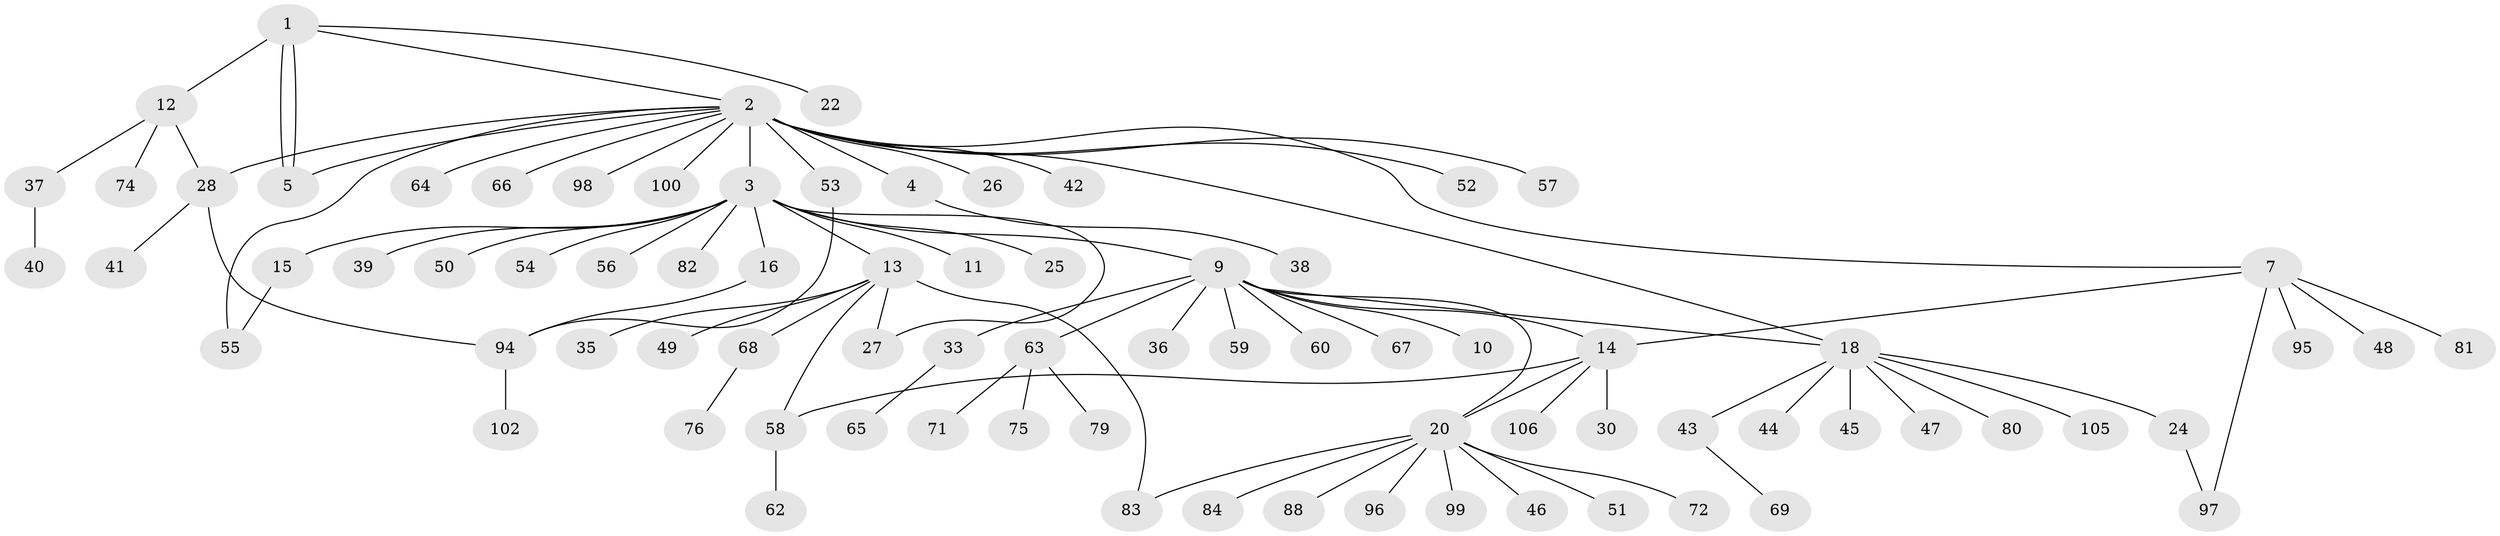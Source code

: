 // original degree distribution, {6: 0.009433962264150943, 17: 0.009433962264150943, 13: 0.009433962264150943, 3: 0.14150943396226415, 1: 0.6132075471698113, 7: 0.018867924528301886, 12: 0.009433962264150943, 5: 0.018867924528301886, 4: 0.03773584905660377, 2: 0.11320754716981132, 10: 0.009433962264150943, 8: 0.009433962264150943}
// Generated by graph-tools (version 1.1) at 2025/41/03/06/25 10:41:49]
// undirected, 80 vertices, 92 edges
graph export_dot {
graph [start="1"]
  node [color=gray90,style=filled];
  1 [super="+6"];
  2 [super="+21"];
  3 [super="+8"];
  4 [super="+87"];
  5 [super="+19"];
  7 [super="+34"];
  9 [super="+77"];
  10;
  11;
  12 [super="+17"];
  13 [super="+23"];
  14 [super="+78"];
  15 [super="+104"];
  16 [super="+31"];
  18 [super="+85"];
  20 [super="+32"];
  22;
  24 [super="+92"];
  25;
  26;
  27 [super="+29"];
  28 [super="+86"];
  30;
  33;
  35;
  36;
  37;
  38;
  39;
  40 [super="+91"];
  41;
  42;
  43 [super="+93"];
  44;
  45;
  46;
  47;
  48;
  49 [super="+61"];
  50;
  51 [super="+89"];
  52;
  53 [super="+73"];
  54;
  55;
  56;
  57;
  58 [super="+101"];
  59;
  60;
  62;
  63 [super="+70"];
  64;
  65;
  66;
  67;
  68;
  69;
  71;
  72;
  74;
  75;
  76;
  79;
  80;
  81;
  82;
  83 [super="+90"];
  84;
  88;
  94 [super="+103"];
  95;
  96;
  97;
  98;
  99;
  100;
  102;
  105;
  106;
  1 -- 2;
  1 -- 5;
  1 -- 5;
  1 -- 12;
  1 -- 22;
  2 -- 3 [weight=2];
  2 -- 4;
  2 -- 7;
  2 -- 18;
  2 -- 26;
  2 -- 28;
  2 -- 42;
  2 -- 52;
  2 -- 53;
  2 -- 55;
  2 -- 57;
  2 -- 64;
  2 -- 66;
  2 -- 98;
  2 -- 100;
  2 -- 5;
  3 -- 9;
  3 -- 11;
  3 -- 15;
  3 -- 16;
  3 -- 25;
  3 -- 27;
  3 -- 39;
  3 -- 50;
  3 -- 54;
  3 -- 56;
  3 -- 82;
  3 -- 13;
  4 -- 38;
  7 -- 14;
  7 -- 48;
  7 -- 81;
  7 -- 95;
  7 -- 97;
  9 -- 10;
  9 -- 14;
  9 -- 18;
  9 -- 20;
  9 -- 33;
  9 -- 36;
  9 -- 59;
  9 -- 60;
  9 -- 63;
  9 -- 67;
  12 -- 37;
  12 -- 74;
  12 -- 28;
  13 -- 49;
  13 -- 83;
  13 -- 35;
  13 -- 68;
  13 -- 58;
  13 -- 27;
  14 -- 30;
  14 -- 58;
  14 -- 106;
  14 -- 20;
  15 -- 55;
  16 -- 94;
  18 -- 24;
  18 -- 43;
  18 -- 44;
  18 -- 45;
  18 -- 47;
  18 -- 80;
  18 -- 105;
  20 -- 46;
  20 -- 51;
  20 -- 96;
  20 -- 99;
  20 -- 72;
  20 -- 83;
  20 -- 84;
  20 -- 88;
  24 -- 97;
  28 -- 41;
  28 -- 94;
  33 -- 65;
  37 -- 40 [weight=2];
  43 -- 69;
  53 -- 94;
  58 -- 62;
  63 -- 75;
  63 -- 79;
  63 -- 71;
  68 -- 76;
  94 -- 102;
}
